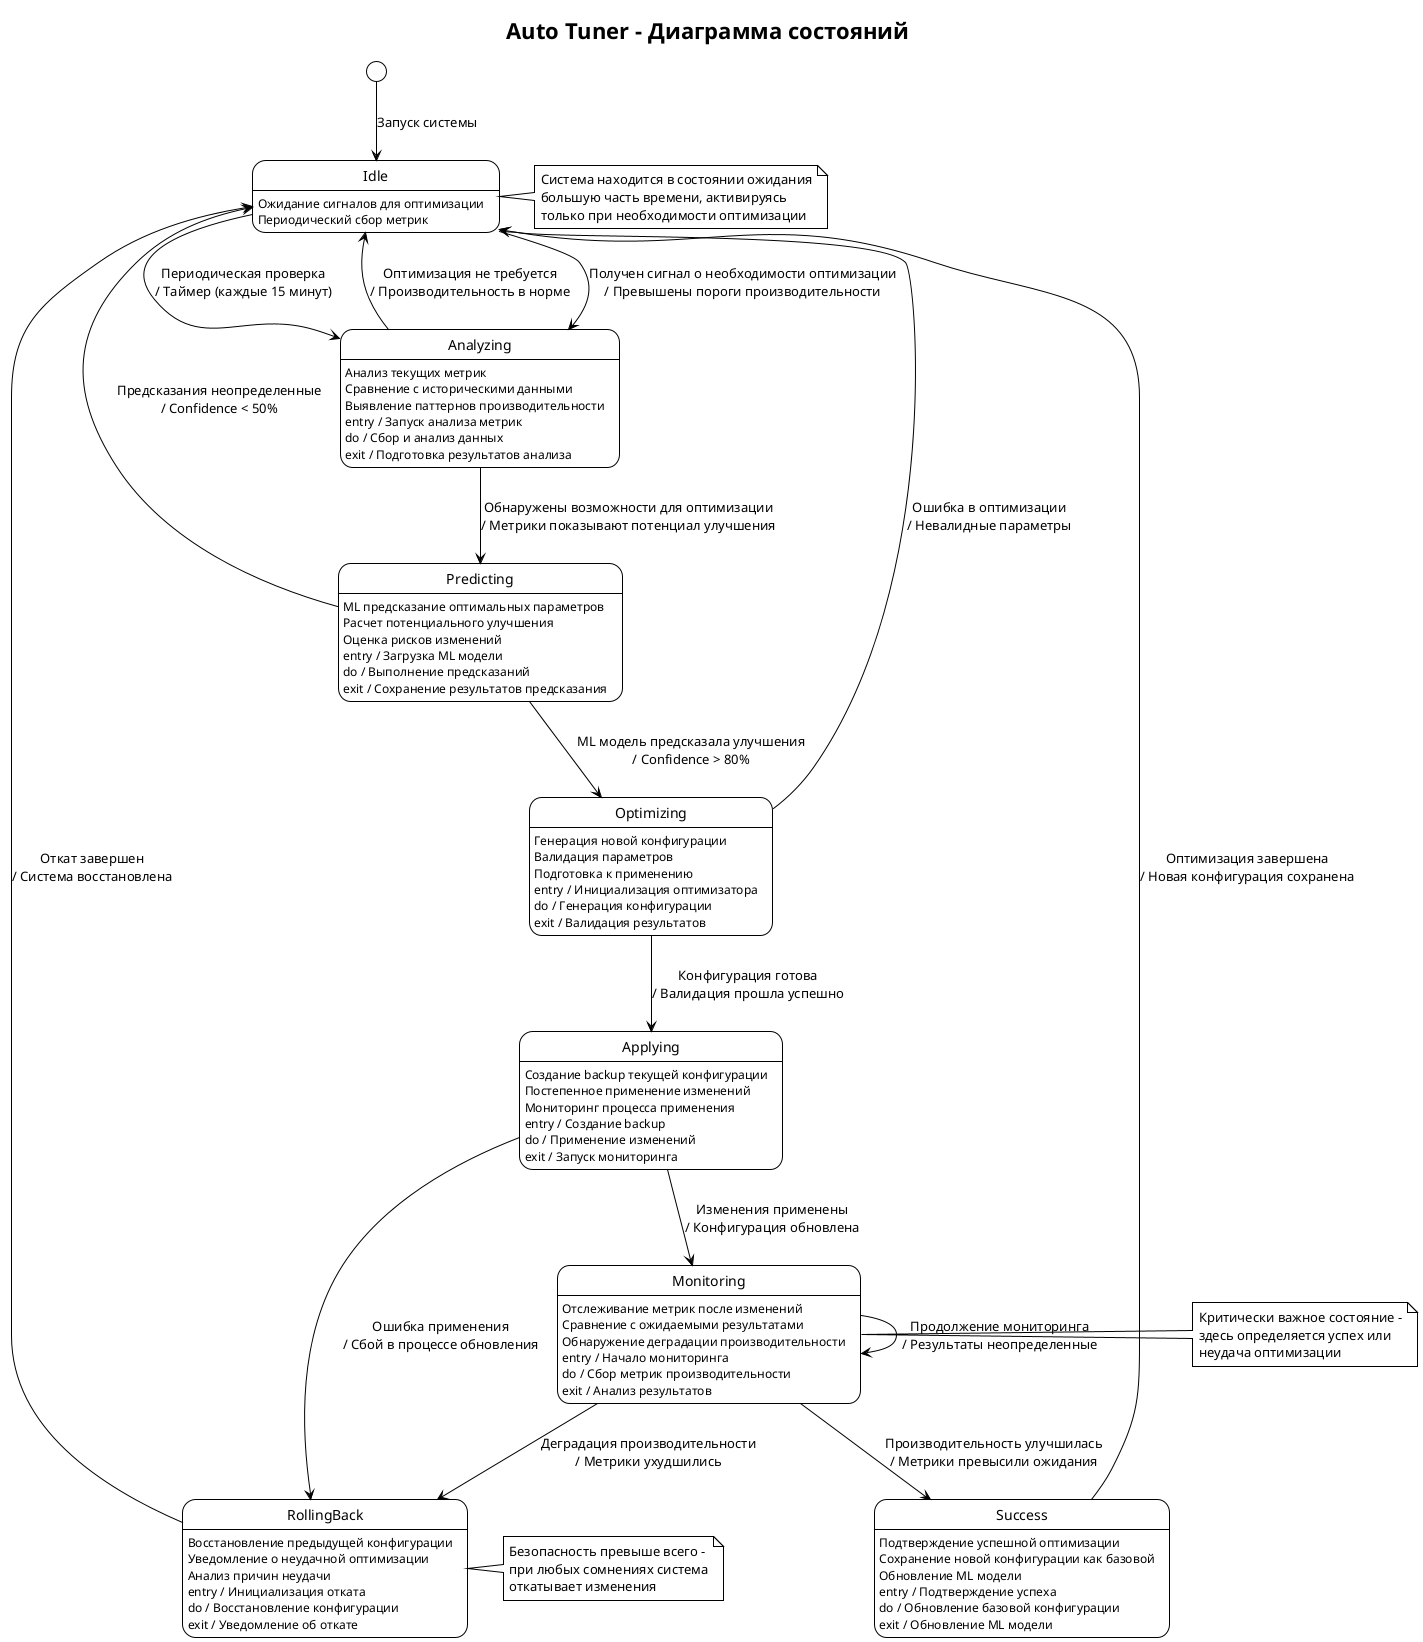 @startuml Task5-State-Diagram
!theme plain

title Auto Tuner - Диаграмма состояний

[*] --> Idle : Запуск системы

state Idle {
    Idle : Ожидание сигналов для оптимизации
    Idle : Периодический сбор метрик
}

state Analyzing {
    Analyzing : Анализ текущих метрик
    Analyzing : Сравнение с историческими данными
    Analyzing : Выявление паттернов производительности
}

state Predicting {
    Predicting : ML предсказание оптимальных параметров
    Predicting : Расчет потенциального улучшения
    Predicting : Оценка рисков изменений
}

state Optimizing {
    Optimizing : Генерация новой конфигурации
    Optimizing : Валидация параметров
    Optimizing : Подготовка к применению
}

state Applying {
    Applying : Создание backup текущей конфигурации
    Applying : Постепенное применение изменений
    Applying : Мониторинг процесса применения
}

state Monitoring {
    Monitoring : Отслеживание метрик после изменений
    Monitoring : Сравнение с ожидаемыми результатами
    Monitoring : Обнаружение деградации производительности
}

state RollingBack {
    RollingBack : Восстановление предыдущей конфигурации
    RollingBack : Уведомление о неудачной оптимизации
    RollingBack : Анализ причин неудачи
}

state Success {
    Success : Подтверждение успешной оптимизации
    Success : Сохранение новой конфигурации как базовой
    Success : Обновление ML модели
}

Idle --> Analyzing : Получен сигнал о необходимости оптимизации\n/ Превышены пороги производительности
Idle --> Analyzing : Периодическая проверка\n/ Таймер (каждые 15 минут)

Analyzing --> Predicting : Обнаружены возможности для оптимизации\n/ Метрики показывают потенциал улучшения
Analyzing --> Idle : Оптимизация не требуется\n/ Производительность в норме

Predicting --> Optimizing : ML модель предсказала улучшения\n/ Confidence > 80%
Predicting --> Idle : Предсказания неопределенные\n/ Confidence < 50%

Optimizing --> Applying : Конфигурация готова\n/ Валидация прошла успешно
Optimizing --> Idle : Ошибка в оптимизации\n/ Невалидные параметры

Applying --> Monitoring : Изменения применены\n/ Конфигурация обновлена
Applying --> RollingBack : Ошибка применения\n/ Сбой в процессе обновления

Monitoring --> Success : Производительность улучшилась\n/ Метрики превысили ожидания
Monitoring --> RollingBack : Деградация производительности\n/ Метрики ухудшились
Monitoring --> Monitoring : Продолжение мониторинга\n/ Результаты неопределенные

RollingBack --> Idle : Откат завершен\n/ Система восстановлена
Success --> Idle : Оптимизация завершена\n/ Новая конфигурация сохранена

' Внутренние переходы
Analyzing : entry / Запуск анализа метрик
Analyzing : do / Сбор и анализ данных
Analyzing : exit / Подготовка результатов анализа

Predicting : entry / Загрузка ML модели
Predicting : do / Выполнение предсказаний
Predicting : exit / Сохранение результатов предсказания

Optimizing : entry / Инициализация оптимизатора
Optimizing : do / Генерация конфигурации
Optimizing : exit / Валидация результатов

Applying : entry / Создание backup
Applying : do / Применение изменений
Applying : exit / Запуск мониторинга

Monitoring : entry / Начало мониторинга
Monitoring : do / Сбор метрик производительности
Monitoring : exit / Анализ результатов

RollingBack : entry / Инициализация отката
RollingBack : do / Восстановление конфигурации
RollingBack : exit / Уведомление об откате

Success : entry / Подтверждение успеха
Success : do / Обновление базовой конфигурации
Success : exit / Обновление ML модели

note right of Idle
  Система находится в состоянии ожидания
  большую часть времени, активируясь
  только при необходимости оптимизации
end note

note right of Monitoring
  Критически важное состояние -
  здесь определяется успех или
  неудача оптимизации
end note

note right of RollingBack
  Безопасность превыше всего -
  при любых сомнениях система
  откатывает изменения
end note

@enduml